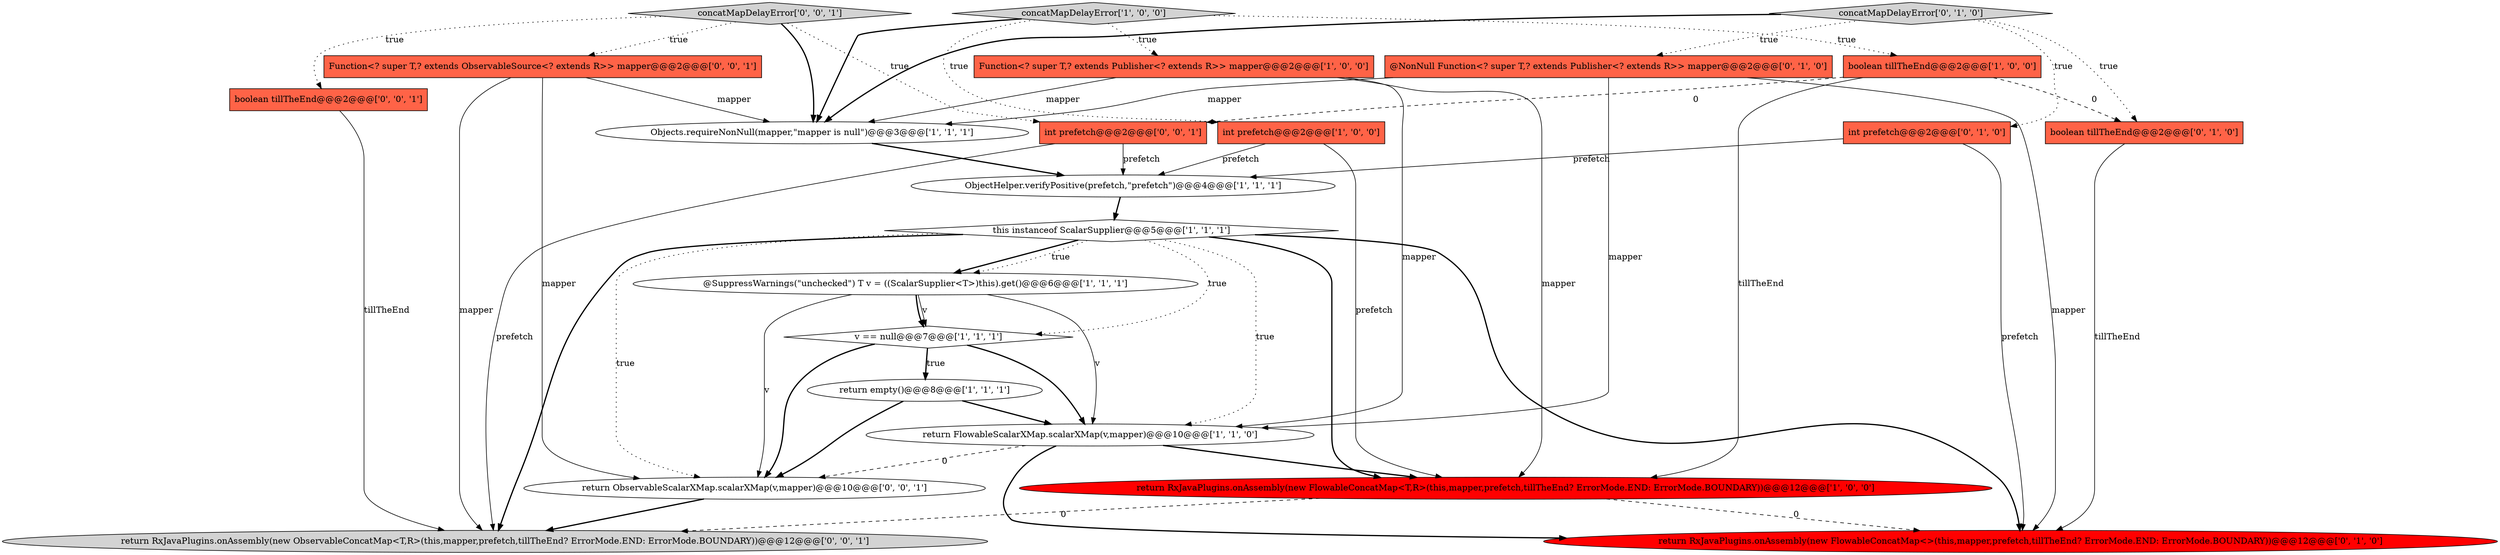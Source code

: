 digraph {
8 [style = filled, label = "@SuppressWarnings(\"unchecked\") T v = ((ScalarSupplier<T>)this).get()@@@6@@@['1', '1', '1']", fillcolor = white, shape = ellipse image = "AAA0AAABBB1BBB"];
11 [style = filled, label = "boolean tillTheEnd@@@2@@@['1', '0', '0']", fillcolor = tomato, shape = box image = "AAA1AAABBB1BBB"];
4 [style = filled, label = "return FlowableScalarXMap.scalarXMap(v,mapper)@@@10@@@['1', '1', '0']", fillcolor = white, shape = ellipse image = "AAA0AAABBB1BBB"];
16 [style = filled, label = "return RxJavaPlugins.onAssembly(new FlowableConcatMap<>(this,mapper,prefetch,tillTheEnd? ErrorMode.END: ErrorMode.BOUNDARY))@@@12@@@['0', '1', '0']", fillcolor = red, shape = ellipse image = "AAA1AAABBB2BBB"];
15 [style = filled, label = "boolean tillTheEnd@@@2@@@['0', '1', '0']", fillcolor = tomato, shape = box image = "AAA1AAABBB2BBB"];
17 [style = filled, label = "boolean tillTheEnd@@@2@@@['0', '0', '1']", fillcolor = tomato, shape = box image = "AAA0AAABBB3BBB"];
19 [style = filled, label = "int prefetch@@@2@@@['0', '0', '1']", fillcolor = tomato, shape = box image = "AAA0AAABBB3BBB"];
18 [style = filled, label = "Function<? super T,? extends ObservableSource<? extends R>> mapper@@@2@@@['0', '0', '1']", fillcolor = tomato, shape = box image = "AAA0AAABBB3BBB"];
3 [style = filled, label = "this instanceof ScalarSupplier@@@5@@@['1', '1', '1']", fillcolor = white, shape = diamond image = "AAA0AAABBB1BBB"];
7 [style = filled, label = "Function<? super T,? extends Publisher<? extends R>> mapper@@@2@@@['1', '0', '0']", fillcolor = tomato, shape = box image = "AAA0AAABBB1BBB"];
14 [style = filled, label = "concatMapDelayError['0', '1', '0']", fillcolor = lightgray, shape = diamond image = "AAA0AAABBB2BBB"];
21 [style = filled, label = "concatMapDelayError['0', '0', '1']", fillcolor = lightgray, shape = diamond image = "AAA0AAABBB3BBB"];
13 [style = filled, label = "@NonNull Function<? super T,? extends Publisher<? extends R>> mapper@@@2@@@['0', '1', '0']", fillcolor = tomato, shape = box image = "AAA0AAABBB2BBB"];
9 [style = filled, label = "v == null@@@7@@@['1', '1', '1']", fillcolor = white, shape = diamond image = "AAA0AAABBB1BBB"];
0 [style = filled, label = "return RxJavaPlugins.onAssembly(new FlowableConcatMap<T,R>(this,mapper,prefetch,tillTheEnd? ErrorMode.END: ErrorMode.BOUNDARY))@@@12@@@['1', '0', '0']", fillcolor = red, shape = ellipse image = "AAA1AAABBB1BBB"];
22 [style = filled, label = "return RxJavaPlugins.onAssembly(new ObservableConcatMap<T,R>(this,mapper,prefetch,tillTheEnd? ErrorMode.END: ErrorMode.BOUNDARY))@@@12@@@['0', '0', '1']", fillcolor = lightgray, shape = ellipse image = "AAA0AAABBB3BBB"];
20 [style = filled, label = "return ObservableScalarXMap.scalarXMap(v,mapper)@@@10@@@['0', '0', '1']", fillcolor = white, shape = ellipse image = "AAA0AAABBB3BBB"];
10 [style = filled, label = "Objects.requireNonNull(mapper,\"mapper is null\")@@@3@@@['1', '1', '1']", fillcolor = white, shape = ellipse image = "AAA0AAABBB1BBB"];
1 [style = filled, label = "ObjectHelper.verifyPositive(prefetch,\"prefetch\")@@@4@@@['1', '1', '1']", fillcolor = white, shape = ellipse image = "AAA0AAABBB1BBB"];
12 [style = filled, label = "int prefetch@@@2@@@['0', '1', '0']", fillcolor = tomato, shape = box image = "AAA0AAABBB2BBB"];
2 [style = filled, label = "concatMapDelayError['1', '0', '0']", fillcolor = lightgray, shape = diamond image = "AAA0AAABBB1BBB"];
6 [style = filled, label = "return empty()@@@8@@@['1', '1', '1']", fillcolor = white, shape = ellipse image = "AAA0AAABBB1BBB"];
5 [style = filled, label = "int prefetch@@@2@@@['1', '0', '0']", fillcolor = tomato, shape = box image = "AAA0AAABBB1BBB"];
21->10 [style = bold, label=""];
7->0 [style = solid, label="mapper"];
14->12 [style = dotted, label="true"];
21->18 [style = dotted, label="true"];
7->4 [style = solid, label="mapper"];
15->16 [style = solid, label="tillTheEnd"];
18->20 [style = solid, label="mapper"];
18->22 [style = solid, label="mapper"];
11->15 [style = dashed, label="0"];
19->1 [style = solid, label="prefetch"];
9->4 [style = bold, label=""];
11->0 [style = solid, label="tillTheEnd"];
0->16 [style = dashed, label="0"];
1->3 [style = bold, label=""];
5->1 [style = solid, label="prefetch"];
14->10 [style = bold, label=""];
3->4 [style = dotted, label="true"];
9->20 [style = bold, label=""];
21->17 [style = dotted, label="true"];
3->9 [style = dotted, label="true"];
3->16 [style = bold, label=""];
5->0 [style = solid, label="prefetch"];
2->10 [style = bold, label=""];
3->22 [style = bold, label=""];
9->6 [style = dotted, label="true"];
0->22 [style = dashed, label="0"];
14->13 [style = dotted, label="true"];
3->0 [style = bold, label=""];
13->16 [style = solid, label="mapper"];
12->16 [style = solid, label="prefetch"];
13->4 [style = solid, label="mapper"];
17->22 [style = solid, label="tillTheEnd"];
9->6 [style = bold, label=""];
4->0 [style = bold, label=""];
6->20 [style = bold, label=""];
20->22 [style = bold, label=""];
2->11 [style = dotted, label="true"];
6->4 [style = bold, label=""];
14->15 [style = dotted, label="true"];
11->19 [style = dashed, label="0"];
4->20 [style = dashed, label="0"];
8->9 [style = solid, label="v"];
3->8 [style = bold, label=""];
2->7 [style = dotted, label="true"];
21->19 [style = dotted, label="true"];
8->20 [style = solid, label="v"];
8->9 [style = bold, label=""];
13->10 [style = solid, label="mapper"];
8->4 [style = solid, label="v"];
12->1 [style = solid, label="prefetch"];
2->5 [style = dotted, label="true"];
18->10 [style = solid, label="mapper"];
10->1 [style = bold, label=""];
3->8 [style = dotted, label="true"];
19->22 [style = solid, label="prefetch"];
4->16 [style = bold, label=""];
3->20 [style = dotted, label="true"];
7->10 [style = solid, label="mapper"];
}
